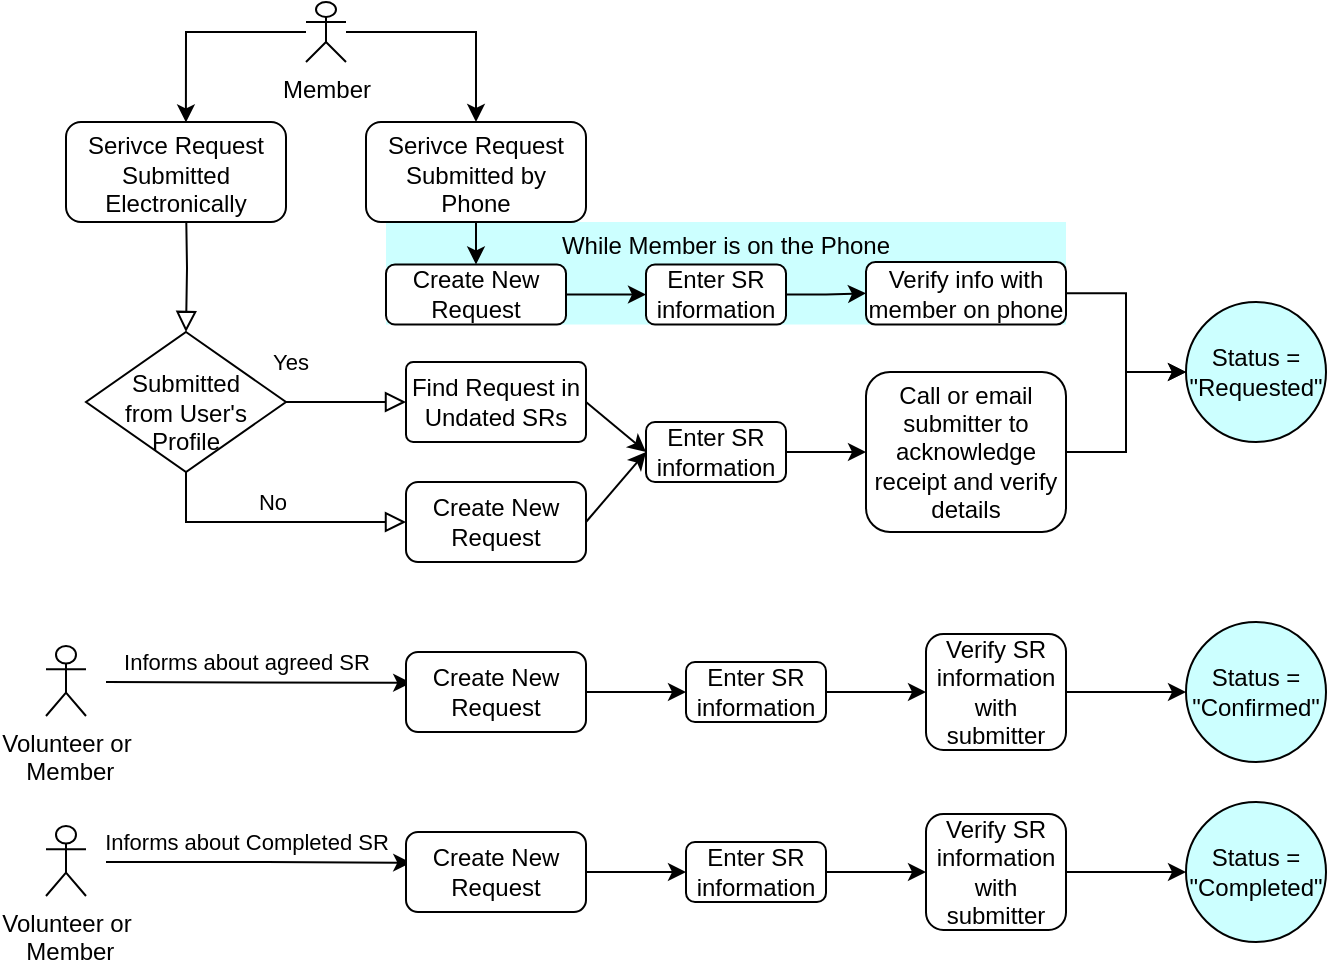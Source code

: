 <mxfile version="20.8.16" type="onedrive"><diagram id="C5RBs43oDa-KdzZeNtuy" name="Page-1"><mxGraphModel dx="1290" dy="530" grid="1" gridSize="10" guides="1" tooltips="1" connect="1" arrows="1" fold="1" page="1" pageScale="1" pageWidth="827" pageHeight="1169" math="0" shadow="0"><root><mxCell id="WIyWlLk6GJQsqaUBKTNV-0"/><mxCell id="WIyWlLk6GJQsqaUBKTNV-1" parent="WIyWlLk6GJQsqaUBKTNV-0"/><mxCell id="9ZdTwHcjAVJIXVeegWv4-35" value="While Member is on the Phone&lt;br&gt;&lt;br&gt;&lt;br&gt;" style="text;html=1;strokeColor=none;fillColor=#CCFFFF;align=center;verticalAlign=middle;whiteSpace=wrap;rounded=0;" parent="WIyWlLk6GJQsqaUBKTNV-1" vertex="1"><mxGeometry x="320" y="130" width="340" height="51.25" as="geometry"/></mxCell><mxCell id="WIyWlLk6GJQsqaUBKTNV-2" value="" style="rounded=0;html=1;jettySize=auto;orthogonalLoop=1;fontSize=11;endArrow=block;endFill=0;endSize=8;strokeWidth=1;shadow=0;labelBackgroundColor=none;edgeStyle=orthogonalEdgeStyle;" parent="WIyWlLk6GJQsqaUBKTNV-1" target="WIyWlLk6GJQsqaUBKTNV-6" edge="1"><mxGeometry relative="1" as="geometry"><mxPoint x="220" y="120" as="sourcePoint"/></mxGeometry></mxCell><mxCell id="WIyWlLk6GJQsqaUBKTNV-4" value="Yes" style="rounded=0;html=1;jettySize=auto;orthogonalLoop=1;fontSize=11;endArrow=block;endFill=0;endSize=8;strokeWidth=1;shadow=0;labelBackgroundColor=none;edgeStyle=orthogonalEdgeStyle;entryX=0;entryY=0.5;entryDx=0;entryDy=0;" parent="WIyWlLk6GJQsqaUBKTNV-1" source="WIyWlLk6GJQsqaUBKTNV-6" target="WIyWlLk6GJQsqaUBKTNV-12" edge="1"><mxGeometry x="-0.926" y="20" relative="1" as="geometry"><mxPoint as="offset"/><mxPoint x="220" y="290" as="targetPoint"/><Array as="points"><mxPoint x="300" y="220"/><mxPoint x="300" y="220"/></Array></mxGeometry></mxCell><mxCell id="WIyWlLk6GJQsqaUBKTNV-5" value="No" style="edgeStyle=orthogonalEdgeStyle;rounded=0;html=1;jettySize=auto;orthogonalLoop=1;fontSize=11;endArrow=block;endFill=0;endSize=8;strokeWidth=1;shadow=0;labelBackgroundColor=none;entryX=0;entryY=0.5;entryDx=0;entryDy=0;" parent="WIyWlLk6GJQsqaUBKTNV-1" source="WIyWlLk6GJQsqaUBKTNV-6" target="WIyWlLk6GJQsqaUBKTNV-7" edge="1"><mxGeometry y="10" relative="1" as="geometry"><mxPoint as="offset"/><Array as="points"><mxPoint x="220" y="280"/></Array></mxGeometry></mxCell><mxCell id="WIyWlLk6GJQsqaUBKTNV-6" value="&lt;br&gt;Submitted&lt;br&gt;from User's&lt;br&gt;Profile" style="rhombus;whiteSpace=wrap;html=1;shadow=0;fontFamily=Helvetica;fontSize=12;align=center;strokeWidth=1;spacing=6;spacingTop=-4;" parent="WIyWlLk6GJQsqaUBKTNV-1" vertex="1"><mxGeometry x="170" y="185" width="100" height="70" as="geometry"/></mxCell><mxCell id="9ZdTwHcjAVJIXVeegWv4-40" style="edgeStyle=orthogonalEdgeStyle;rounded=0;orthogonalLoop=1;jettySize=auto;html=1;exitX=0.75;exitY=0;exitDx=0;exitDy=0;" parent="WIyWlLk6GJQsqaUBKTNV-1" source="WIyWlLk6GJQsqaUBKTNV-7" edge="1"><mxGeometry relative="1" as="geometry"><mxPoint x="397.586" y="280" as="targetPoint"/></mxGeometry></mxCell><mxCell id="WIyWlLk6GJQsqaUBKTNV-7" value="Create New Request" style="rounded=1;whiteSpace=wrap;html=1;fontSize=12;glass=0;strokeWidth=1;shadow=0;" parent="WIyWlLk6GJQsqaUBKTNV-1" vertex="1"><mxGeometry x="330" y="260" width="90" height="40" as="geometry"/></mxCell><mxCell id="WIyWlLk6GJQsqaUBKTNV-12" value="Find Request in Undated SRs" style="rounded=1;whiteSpace=wrap;html=1;fontSize=12;glass=0;strokeWidth=1;shadow=0;arcSize=9;" parent="WIyWlLk6GJQsqaUBKTNV-1" vertex="1"><mxGeometry x="330" y="200" width="90" height="40" as="geometry"/></mxCell><mxCell id="cFCgq9f5OJU2uGrc7vOO-0" value="&lt;div style=&quot;&quot;&gt;&lt;span style=&quot;background-color: initial;&quot;&gt;&lt;br&gt;&lt;/span&gt;&lt;/div&gt;&lt;div style=&quot;&quot;&gt;&lt;span style=&quot;background-color: initial;&quot;&gt;Serivce Request Submitted&lt;/span&gt;&lt;/div&gt;Electronically&lt;p class=&quot;MsoNormal&quot;&gt;&lt;span style=&quot;font-size: 9pt; line-height: 107%; font-family: Helvetica, sans-serif; background-image: initial; background-position: initial; background-size: initial; background-repeat: initial; background-attachment: initial; background-origin: initial; background-clip: initial;&quot;&gt;&lt;/span&gt;&lt;/p&gt;" style="rounded=1;whiteSpace=wrap;html=1;fontSize=12;glass=0;strokeWidth=1;shadow=0;" parent="WIyWlLk6GJQsqaUBKTNV-1" vertex="1"><mxGeometry x="160" y="80" width="110" height="50" as="geometry"/></mxCell><mxCell id="9ZdTwHcjAVJIXVeegWv4-1" value="Enter SR information" style="rounded=1;whiteSpace=wrap;html=1;" parent="WIyWlLk6GJQsqaUBKTNV-1" vertex="1"><mxGeometry x="450" y="230" width="70" height="30" as="geometry"/></mxCell><mxCell id="9ZdTwHcjAVJIXVeegWv4-2" value="" style="endArrow=classic;html=1;rounded=0;entryX=0;entryY=0.5;entryDx=0;entryDy=0;exitX=1;exitY=0.5;exitDx=0;exitDy=0;" parent="WIyWlLk6GJQsqaUBKTNV-1" source="WIyWlLk6GJQsqaUBKTNV-7" target="9ZdTwHcjAVJIXVeegWv4-1" edge="1"><mxGeometry width="50" height="50" relative="1" as="geometry"><mxPoint x="440" y="200" as="sourcePoint"/><mxPoint x="500" y="250" as="targetPoint"/></mxGeometry></mxCell><mxCell id="9ZdTwHcjAVJIXVeegWv4-11" value="" style="endArrow=classic;html=1;rounded=0;entryX=0;entryY=0.5;entryDx=0;entryDy=0;exitX=1;exitY=0.5;exitDx=0;exitDy=0;" parent="WIyWlLk6GJQsqaUBKTNV-1" source="WIyWlLk6GJQsqaUBKTNV-12" target="9ZdTwHcjAVJIXVeegWv4-1" edge="1"><mxGeometry width="50" height="50" relative="1" as="geometry"><mxPoint x="450" y="210" as="sourcePoint"/><mxPoint x="520" y="265" as="targetPoint"/></mxGeometry></mxCell><mxCell id="9ZdTwHcjAVJIXVeegWv4-38" style="edgeStyle=orthogonalEdgeStyle;rounded=0;orthogonalLoop=1;jettySize=auto;html=1;" parent="WIyWlLk6GJQsqaUBKTNV-1" source="9ZdTwHcjAVJIXVeegWv4-18" target="9ZdTwHcjAVJIXVeegWv4-36" edge="1"><mxGeometry relative="1" as="geometry"/></mxCell><mxCell id="9ZdTwHcjAVJIXVeegWv4-18" value="Call or email submitter to acknowledge receipt and verify details" style="rounded=1;whiteSpace=wrap;html=1;" parent="WIyWlLk6GJQsqaUBKTNV-1" vertex="1"><mxGeometry x="560" y="205" width="100" height="80" as="geometry"/></mxCell><mxCell id="9ZdTwHcjAVJIXVeegWv4-19" value="" style="endArrow=classic;html=1;rounded=0;entryX=0;entryY=0.5;entryDx=0;entryDy=0;exitX=1;exitY=0.5;exitDx=0;exitDy=0;" parent="WIyWlLk6GJQsqaUBKTNV-1" source="9ZdTwHcjAVJIXVeegWv4-1" target="9ZdTwHcjAVJIXVeegWv4-18" edge="1"><mxGeometry width="50" height="50" relative="1" as="geometry"><mxPoint x="390" y="420" as="sourcePoint"/><mxPoint x="440" y="370" as="targetPoint"/></mxGeometry></mxCell><mxCell id="9ZdTwHcjAVJIXVeegWv4-20" value="&lt;div style=&quot;&quot;&gt;&lt;span style=&quot;background-color: initial;&quot;&gt;&lt;br&gt;&lt;/span&gt;&lt;/div&gt;&lt;div style=&quot;&quot;&gt;&lt;span style=&quot;background-color: initial;&quot;&gt;Serivce Request Submitted by Phone&lt;/span&gt;&lt;/div&gt;&lt;p class=&quot;MsoNormal&quot;&gt;&lt;span style=&quot;font-size: 9pt; line-height: 107%; font-family: Helvetica, sans-serif; background-image: initial; background-position: initial; background-size: initial; background-repeat: initial; background-attachment: initial; background-origin: initial; background-clip: initial;&quot;&gt;&lt;/span&gt;&lt;/p&gt;" style="rounded=1;whiteSpace=wrap;html=1;fontSize=12;glass=0;strokeWidth=1;shadow=0;" parent="WIyWlLk6GJQsqaUBKTNV-1" vertex="1"><mxGeometry x="310" y="80" width="110" height="50" as="geometry"/></mxCell><mxCell id="9ZdTwHcjAVJIXVeegWv4-22" value="" style="endArrow=classic;html=1;rounded=0;entryX=0.5;entryY=0;entryDx=0;entryDy=0;exitX=0.5;exitY=1;exitDx=0;exitDy=0;" parent="WIyWlLk6GJQsqaUBKTNV-1" source="9ZdTwHcjAVJIXVeegWv4-20" target="9ZdTwHcjAVJIXVeegWv4-23" edge="1"><mxGeometry width="50" height="50" relative="1" as="geometry"><mxPoint x="370" y="120" as="sourcePoint"/><mxPoint x="420" y="70" as="targetPoint"/></mxGeometry></mxCell><mxCell id="9ZdTwHcjAVJIXVeegWv4-27" style="edgeStyle=orthogonalEdgeStyle;rounded=0;orthogonalLoop=1;jettySize=auto;html=1;" parent="WIyWlLk6GJQsqaUBKTNV-1" source="9ZdTwHcjAVJIXVeegWv4-23" target="9ZdTwHcjAVJIXVeegWv4-24" edge="1"><mxGeometry relative="1" as="geometry"/></mxCell><mxCell id="9ZdTwHcjAVJIXVeegWv4-23" value="Create New Request" style="rounded=1;whiteSpace=wrap;html=1;fontSize=12;glass=0;strokeWidth=1;shadow=0;" parent="WIyWlLk6GJQsqaUBKTNV-1" vertex="1"><mxGeometry x="320" y="151.25" width="90" height="30" as="geometry"/></mxCell><mxCell id="9ZdTwHcjAVJIXVeegWv4-28" value="" style="edgeStyle=orthogonalEdgeStyle;rounded=0;orthogonalLoop=1;jettySize=auto;html=1;" parent="WIyWlLk6GJQsqaUBKTNV-1" source="9ZdTwHcjAVJIXVeegWv4-24" target="9ZdTwHcjAVJIXVeegWv4-25" edge="1"><mxGeometry relative="1" as="geometry"/></mxCell><mxCell id="9ZdTwHcjAVJIXVeegWv4-24" value="Enter SR information" style="rounded=1;whiteSpace=wrap;html=1;" parent="WIyWlLk6GJQsqaUBKTNV-1" vertex="1"><mxGeometry x="450" y="151.25" width="70" height="30" as="geometry"/></mxCell><mxCell id="9ZdTwHcjAVJIXVeegWv4-37" style="edgeStyle=orthogonalEdgeStyle;rounded=0;orthogonalLoop=1;jettySize=auto;html=1;" parent="WIyWlLk6GJQsqaUBKTNV-1" source="9ZdTwHcjAVJIXVeegWv4-25" target="9ZdTwHcjAVJIXVeegWv4-36" edge="1"><mxGeometry relative="1" as="geometry"/></mxCell><mxCell id="9ZdTwHcjAVJIXVeegWv4-25" value="Verify info with member on phone" style="rounded=1;whiteSpace=wrap;html=1;" parent="WIyWlLk6GJQsqaUBKTNV-1" vertex="1"><mxGeometry x="560" y="150" width="100" height="31.25" as="geometry"/></mxCell><mxCell id="9ZdTwHcjAVJIXVeegWv4-33" value="" style="edgeStyle=orthogonalEdgeStyle;rounded=0;orthogonalLoop=1;jettySize=auto;html=1;entryX=0.545;entryY=0.004;entryDx=0;entryDy=0;entryPerimeter=0;" parent="WIyWlLk6GJQsqaUBKTNV-1" source="9ZdTwHcjAVJIXVeegWv4-30" target="cFCgq9f5OJU2uGrc7vOO-0" edge="1"><mxGeometry relative="1" as="geometry"/></mxCell><mxCell id="9ZdTwHcjAVJIXVeegWv4-34" style="edgeStyle=orthogonalEdgeStyle;rounded=0;orthogonalLoop=1;jettySize=auto;html=1;entryX=0.5;entryY=0;entryDx=0;entryDy=0;" parent="WIyWlLk6GJQsqaUBKTNV-1" source="9ZdTwHcjAVJIXVeegWv4-30" target="9ZdTwHcjAVJIXVeegWv4-20" edge="1"><mxGeometry relative="1" as="geometry"/></mxCell><mxCell id="9ZdTwHcjAVJIXVeegWv4-30" value="Member" style="shape=umlActor;verticalLabelPosition=bottom;verticalAlign=top;html=1;outlineConnect=0;" parent="WIyWlLk6GJQsqaUBKTNV-1" vertex="1"><mxGeometry x="280" y="20" width="20" height="30" as="geometry"/></mxCell><mxCell id="9ZdTwHcjAVJIXVeegWv4-36" value="Status = &quot;Requested&quot;" style="ellipse;whiteSpace=wrap;html=1;aspect=fixed;fillColor=#CCFFFF;" parent="WIyWlLk6GJQsqaUBKTNV-1" vertex="1"><mxGeometry x="720" y="170" width="70" height="70" as="geometry"/></mxCell><mxCell id="9ZdTwHcjAVJIXVeegWv4-46" value="Informs about agreed SR" style="edgeStyle=orthogonalEdgeStyle;rounded=0;orthogonalLoop=1;jettySize=auto;html=1;entryX=0.029;entryY=0.384;entryDx=0;entryDy=0;entryPerimeter=0;" parent="WIyWlLk6GJQsqaUBKTNV-1" target="9ZdTwHcjAVJIXVeegWv4-43" edge="1"><mxGeometry x="-0.083" y="10" relative="1" as="geometry"><mxPoint x="180" y="360" as="sourcePoint"/><mxPoint x="310" y="360" as="targetPoint"/><Array as="points"><mxPoint x="333" y="360"/></Array><mxPoint as="offset"/></mxGeometry></mxCell><mxCell id="9ZdTwHcjAVJIXVeegWv4-41" value="Volunteer or&lt;br&gt;&amp;nbsp;Member" style="shape=umlActor;verticalLabelPosition=bottom;verticalAlign=top;html=1;outlineConnect=0;" parent="WIyWlLk6GJQsqaUBKTNV-1" vertex="1"><mxGeometry x="150" y="342" width="20" height="35" as="geometry"/></mxCell><mxCell id="9ZdTwHcjAVJIXVeegWv4-47" value="" style="edgeStyle=orthogonalEdgeStyle;rounded=0;orthogonalLoop=1;jettySize=auto;html=1;" parent="WIyWlLk6GJQsqaUBKTNV-1" source="9ZdTwHcjAVJIXVeegWv4-43" target="9ZdTwHcjAVJIXVeegWv4-44" edge="1"><mxGeometry relative="1" as="geometry"/></mxCell><mxCell id="9ZdTwHcjAVJIXVeegWv4-43" value="Create New Request" style="rounded=1;whiteSpace=wrap;html=1;fontSize=12;glass=0;strokeWidth=1;shadow=0;" parent="WIyWlLk6GJQsqaUBKTNV-1" vertex="1"><mxGeometry x="330" y="345" width="90" height="40" as="geometry"/></mxCell><mxCell id="9ZdTwHcjAVJIXVeegWv4-49" style="edgeStyle=orthogonalEdgeStyle;rounded=0;orthogonalLoop=1;jettySize=auto;html=1;entryX=0;entryY=0.5;entryDx=0;entryDy=0;" parent="WIyWlLk6GJQsqaUBKTNV-1" source="9ZdTwHcjAVJIXVeegWv4-44" target="9ZdTwHcjAVJIXVeegWv4-51" edge="1"><mxGeometry relative="1" as="geometry"/></mxCell><mxCell id="9ZdTwHcjAVJIXVeegWv4-44" value="Enter SR information" style="rounded=1;whiteSpace=wrap;html=1;" parent="WIyWlLk6GJQsqaUBKTNV-1" vertex="1"><mxGeometry x="470" y="350" width="70" height="30" as="geometry"/></mxCell><mxCell id="9ZdTwHcjAVJIXVeegWv4-48" value="Status = &quot;Confirmed&quot;" style="ellipse;whiteSpace=wrap;html=1;aspect=fixed;fillColor=#CCFFFF;" parent="WIyWlLk6GJQsqaUBKTNV-1" vertex="1"><mxGeometry x="720" y="330" width="70" height="70" as="geometry"/></mxCell><mxCell id="9ZdTwHcjAVJIXVeegWv4-52" value="" style="edgeStyle=orthogonalEdgeStyle;rounded=0;orthogonalLoop=1;jettySize=auto;html=1;" parent="WIyWlLk6GJQsqaUBKTNV-1" source="9ZdTwHcjAVJIXVeegWv4-51" target="9ZdTwHcjAVJIXVeegWv4-48" edge="1"><mxGeometry relative="1" as="geometry"/></mxCell><mxCell id="9ZdTwHcjAVJIXVeegWv4-51" value="Verify SR information with submitter" style="rounded=1;whiteSpace=wrap;html=1;" parent="WIyWlLk6GJQsqaUBKTNV-1" vertex="1"><mxGeometry x="590" y="336" width="70" height="58" as="geometry"/></mxCell><mxCell id="9ZdTwHcjAVJIXVeegWv4-53" value="Informs about Completed SR" style="edgeStyle=orthogonalEdgeStyle;rounded=0;orthogonalLoop=1;jettySize=auto;html=1;entryX=0.029;entryY=0.384;entryDx=0;entryDy=0;entryPerimeter=0;" parent="WIyWlLk6GJQsqaUBKTNV-1" edge="1"><mxGeometry x="-0.083" y="10" relative="1" as="geometry"><mxPoint x="180" y="450" as="sourcePoint"/><mxPoint x="332.61" y="450.36" as="targetPoint"/><Array as="points"><mxPoint x="260" y="450"/></Array><mxPoint as="offset"/></mxGeometry></mxCell><mxCell id="9ZdTwHcjAVJIXVeegWv4-54" value="Volunteer or&lt;br&gt;&amp;nbsp;Member" style="shape=umlActor;verticalLabelPosition=bottom;verticalAlign=top;html=1;outlineConnect=0;" parent="WIyWlLk6GJQsqaUBKTNV-1" vertex="1"><mxGeometry x="150" y="432" width="20" height="35" as="geometry"/></mxCell><mxCell id="9ZdTwHcjAVJIXVeegWv4-55" value="" style="edgeStyle=orthogonalEdgeStyle;rounded=0;orthogonalLoop=1;jettySize=auto;html=1;" parent="WIyWlLk6GJQsqaUBKTNV-1" source="9ZdTwHcjAVJIXVeegWv4-56" target="9ZdTwHcjAVJIXVeegWv4-58" edge="1"><mxGeometry relative="1" as="geometry"/></mxCell><mxCell id="9ZdTwHcjAVJIXVeegWv4-56" value="Create New Request" style="rounded=1;whiteSpace=wrap;html=1;fontSize=12;glass=0;strokeWidth=1;shadow=0;" parent="WIyWlLk6GJQsqaUBKTNV-1" vertex="1"><mxGeometry x="330" y="435" width="90" height="40" as="geometry"/></mxCell><mxCell id="9ZdTwHcjAVJIXVeegWv4-57" style="edgeStyle=orthogonalEdgeStyle;rounded=0;orthogonalLoop=1;jettySize=auto;html=1;entryX=0;entryY=0.5;entryDx=0;entryDy=0;" parent="WIyWlLk6GJQsqaUBKTNV-1" source="9ZdTwHcjAVJIXVeegWv4-58" target="9ZdTwHcjAVJIXVeegWv4-61" edge="1"><mxGeometry relative="1" as="geometry"/></mxCell><mxCell id="9ZdTwHcjAVJIXVeegWv4-58" value="Enter SR information" style="rounded=1;whiteSpace=wrap;html=1;" parent="WIyWlLk6GJQsqaUBKTNV-1" vertex="1"><mxGeometry x="470" y="440" width="70" height="30" as="geometry"/></mxCell><mxCell id="9ZdTwHcjAVJIXVeegWv4-59" value="Status = &quot;Completed&quot;" style="ellipse;whiteSpace=wrap;html=1;aspect=fixed;fillColor=#CCFFFF;" parent="WIyWlLk6GJQsqaUBKTNV-1" vertex="1"><mxGeometry x="720" y="420" width="70" height="70" as="geometry"/></mxCell><mxCell id="9ZdTwHcjAVJIXVeegWv4-60" value="" style="edgeStyle=orthogonalEdgeStyle;rounded=0;orthogonalLoop=1;jettySize=auto;html=1;" parent="WIyWlLk6GJQsqaUBKTNV-1" source="9ZdTwHcjAVJIXVeegWv4-61" target="9ZdTwHcjAVJIXVeegWv4-59" edge="1"><mxGeometry relative="1" as="geometry"/></mxCell><mxCell id="9ZdTwHcjAVJIXVeegWv4-61" value="Verify SR information with submitter" style="rounded=1;whiteSpace=wrap;html=1;" parent="WIyWlLk6GJQsqaUBKTNV-1" vertex="1"><mxGeometry x="590" y="426" width="70" height="58" as="geometry"/></mxCell></root></mxGraphModel></diagram></mxfile>